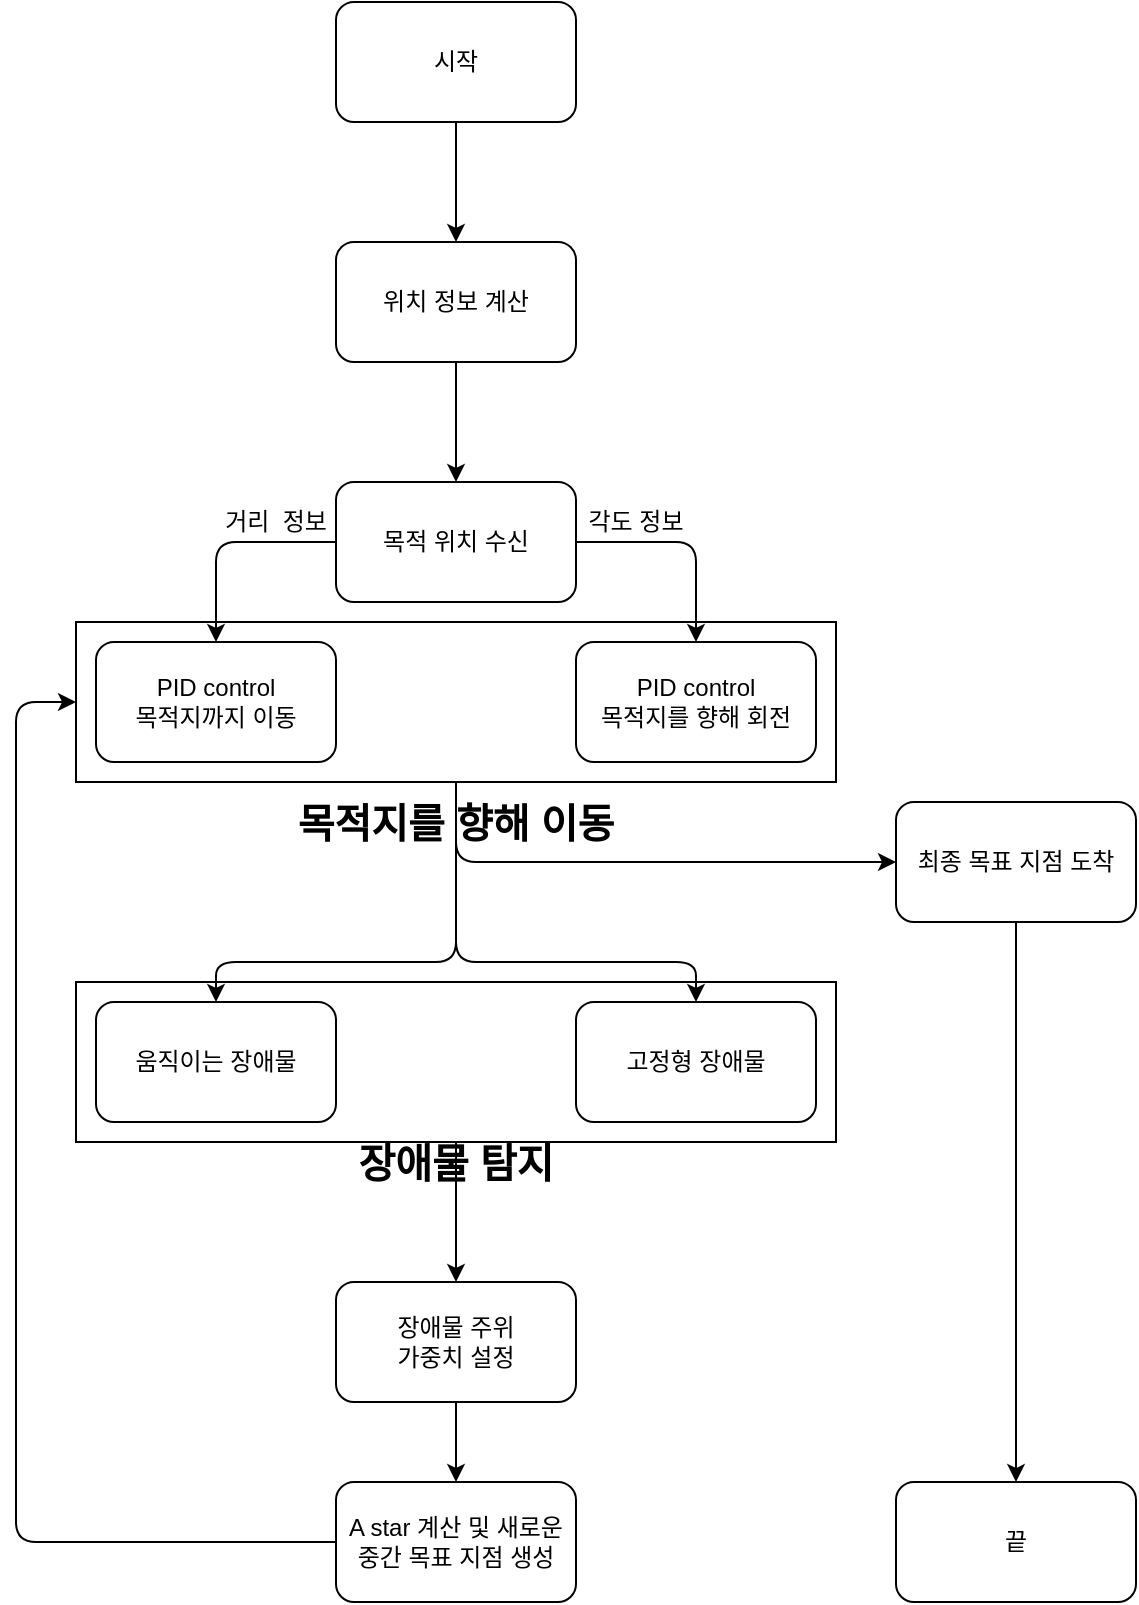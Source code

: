<mxfile version="14.9.9" type="device"><diagram id="4R_p3W8fBPm_YJFP4X45" name="Page-1"><mxGraphModel dx="1183" dy="695" grid="0" gridSize="10" guides="1" tooltips="1" connect="1" arrows="1" fold="1" page="1" pageScale="1" pageWidth="827" pageHeight="1169" math="0" shadow="0"><root><mxCell id="0"/><mxCell id="1" parent="0"/><mxCell id="O2zprREQKijT3qovyyNp-9" value="" style="edgeStyle=orthogonalEdgeStyle;rounded=0;orthogonalLoop=1;jettySize=auto;html=1;" edge="1" parent="1" source="O2zprREQKijT3qovyyNp-1" target="O2zprREQKijT3qovyyNp-2"><mxGeometry relative="1" as="geometry"/></mxCell><mxCell id="O2zprREQKijT3qovyyNp-1" value="시작" style="rounded=1;whiteSpace=wrap;html=1;" vertex="1" parent="1"><mxGeometry x="360" y="50" width="120" height="60" as="geometry"/></mxCell><mxCell id="O2zprREQKijT3qovyyNp-8" value="" style="edgeStyle=orthogonalEdgeStyle;rounded=0;orthogonalLoop=1;jettySize=auto;html=1;" edge="1" parent="1" source="O2zprREQKijT3qovyyNp-2" target="O2zprREQKijT3qovyyNp-3"><mxGeometry relative="1" as="geometry"/></mxCell><mxCell id="O2zprREQKijT3qovyyNp-2" value="위치 정보 계산" style="rounded=1;whiteSpace=wrap;html=1;" vertex="1" parent="1"><mxGeometry x="360" y="170" width="120" height="60" as="geometry"/></mxCell><mxCell id="O2zprREQKijT3qovyyNp-3" value="목적 위치 수신" style="rounded=1;whiteSpace=wrap;html=1;" vertex="1" parent="1"><mxGeometry x="360" y="290" width="120" height="60" as="geometry"/></mxCell><mxCell id="O2zprREQKijT3qovyyNp-4" value="PID control&lt;br&gt;목적지까지 이동" style="rounded=1;whiteSpace=wrap;html=1;" vertex="1" parent="1"><mxGeometry x="240" y="370" width="120" height="60" as="geometry"/></mxCell><mxCell id="O2zprREQKijT3qovyyNp-5" value="&lt;span&gt;PID control&lt;br&gt;목적지를 향해 회전&lt;br&gt;&lt;/span&gt;" style="rounded=1;whiteSpace=wrap;html=1;" vertex="1" parent="1"><mxGeometry x="480" y="370" width="120" height="60" as="geometry"/></mxCell><mxCell id="O2zprREQKijT3qovyyNp-6" value="" style="endArrow=classic;html=1;exitX=0;exitY=0.5;exitDx=0;exitDy=0;entryX=0.5;entryY=0;entryDx=0;entryDy=0;" edge="1" parent="1" source="O2zprREQKijT3qovyyNp-3" target="O2zprREQKijT3qovyyNp-4"><mxGeometry width="50" height="50" relative="1" as="geometry"><mxPoint x="380" y="400" as="sourcePoint"/><mxPoint x="430" y="350" as="targetPoint"/><Array as="points"><mxPoint x="300" y="320"/></Array></mxGeometry></mxCell><mxCell id="O2zprREQKijT3qovyyNp-7" value="" style="endArrow=classic;html=1;exitX=1;exitY=0.5;exitDx=0;exitDy=0;entryX=0.5;entryY=0;entryDx=0;entryDy=0;" edge="1" parent="1" source="O2zprREQKijT3qovyyNp-3" target="O2zprREQKijT3qovyyNp-5"><mxGeometry width="50" height="50" relative="1" as="geometry"><mxPoint x="380" y="400" as="sourcePoint"/><mxPoint x="430" y="350" as="targetPoint"/><Array as="points"><mxPoint x="540" y="320"/></Array></mxGeometry></mxCell><mxCell id="O2zprREQKijT3qovyyNp-10" value="거리&amp;nbsp; 정보" style="text;html=1;strokeColor=none;fillColor=none;align=center;verticalAlign=middle;whiteSpace=wrap;rounded=0;" vertex="1" parent="1"><mxGeometry x="300" y="300" width="60" height="20" as="geometry"/></mxCell><mxCell id="O2zprREQKijT3qovyyNp-11" value="각도 정보" style="text;html=1;strokeColor=none;fillColor=none;align=center;verticalAlign=middle;whiteSpace=wrap;rounded=0;" vertex="1" parent="1"><mxGeometry x="480" y="300" width="60" height="20" as="geometry"/></mxCell><mxCell id="O2zprREQKijT3qovyyNp-12" value="" style="rounded=0;whiteSpace=wrap;html=1;fillColor=none;" vertex="1" parent="1"><mxGeometry x="230" y="360" width="380" height="80" as="geometry"/></mxCell><mxCell id="O2zprREQKijT3qovyyNp-13" value="&lt;font style=&quot;font-size: 20px&quot;&gt;&lt;b&gt;목적지를 향해 이동&lt;/b&gt;&lt;/font&gt;" style="text;html=1;strokeColor=none;fillColor=none;align=center;verticalAlign=middle;whiteSpace=wrap;rounded=0;" vertex="1" parent="1"><mxGeometry x="331" y="450" width="178" height="20" as="geometry"/></mxCell><mxCell id="O2zprREQKijT3qovyyNp-15" value="움직이는 장애물" style="rounded=1;whiteSpace=wrap;html=1;fillColor=none;" vertex="1" parent="1"><mxGeometry x="240" y="550" width="120" height="60" as="geometry"/></mxCell><mxCell id="O2zprREQKijT3qovyyNp-16" value="고정형 장애물" style="rounded=1;whiteSpace=wrap;html=1;fillColor=none;" vertex="1" parent="1"><mxGeometry x="480" y="550" width="120" height="60" as="geometry"/></mxCell><mxCell id="O2zprREQKijT3qovyyNp-17" value="" style="endArrow=classic;html=1;entryX=0.5;entryY=0;entryDx=0;entryDy=0;" edge="1" parent="1" target="O2zprREQKijT3qovyyNp-15"><mxGeometry width="50" height="50" relative="1" as="geometry"><mxPoint x="420" y="440" as="sourcePoint"/><mxPoint x="430" y="640" as="targetPoint"/><Array as="points"><mxPoint x="420" y="530"/><mxPoint x="300" y="530"/></Array></mxGeometry></mxCell><mxCell id="O2zprREQKijT3qovyyNp-18" value="" style="endArrow=classic;html=1;entryX=0.5;entryY=0;entryDx=0;entryDy=0;exitX=0.5;exitY=1;exitDx=0;exitDy=0;" edge="1" parent="1" source="O2zprREQKijT3qovyyNp-12" target="O2zprREQKijT3qovyyNp-16"><mxGeometry width="50" height="50" relative="1" as="geometry"><mxPoint x="420" y="480" as="sourcePoint"/><mxPoint x="430" y="640" as="targetPoint"/><Array as="points"><mxPoint x="420" y="530"/><mxPoint x="540" y="530"/></Array></mxGeometry></mxCell><mxCell id="O2zprREQKijT3qovyyNp-22" value="" style="edgeStyle=orthogonalEdgeStyle;rounded=0;orthogonalLoop=1;jettySize=auto;html=1;" edge="1" parent="1" source="O2zprREQKijT3qovyyNp-19" target="O2zprREQKijT3qovyyNp-21"><mxGeometry relative="1" as="geometry"/></mxCell><mxCell id="O2zprREQKijT3qovyyNp-19" value="" style="rounded=0;whiteSpace=wrap;html=1;fillColor=none;" vertex="1" parent="1"><mxGeometry x="230" y="540" width="380" height="80" as="geometry"/></mxCell><mxCell id="O2zprREQKijT3qovyyNp-24" value="" style="edgeStyle=orthogonalEdgeStyle;rounded=0;orthogonalLoop=1;jettySize=auto;html=1;" edge="1" parent="1" source="O2zprREQKijT3qovyyNp-21" target="O2zprREQKijT3qovyyNp-23"><mxGeometry relative="1" as="geometry"/></mxCell><mxCell id="O2zprREQKijT3qovyyNp-21" value="장애물 주위&lt;br&gt;가중치 설정" style="rounded=1;whiteSpace=wrap;html=1;fillColor=none;" vertex="1" parent="1"><mxGeometry x="360" y="690" width="120" height="60" as="geometry"/></mxCell><mxCell id="O2zprREQKijT3qovyyNp-23" value="A star 계산 및 새로운 중간 목표 지점 생성" style="rounded=1;whiteSpace=wrap;html=1;fillColor=none;" vertex="1" parent="1"><mxGeometry x="360" y="790" width="120" height="60" as="geometry"/></mxCell><mxCell id="O2zprREQKijT3qovyyNp-25" value="" style="endArrow=classic;html=1;exitX=0;exitY=0.5;exitDx=0;exitDy=0;entryX=0;entryY=0.5;entryDx=0;entryDy=0;" edge="1" parent="1" source="O2zprREQKijT3qovyyNp-23" target="O2zprREQKijT3qovyyNp-12"><mxGeometry width="50" height="50" relative="1" as="geometry"><mxPoint x="380" y="650" as="sourcePoint"/><mxPoint x="430" y="600" as="targetPoint"/><Array as="points"><mxPoint x="200" y="820"/><mxPoint x="200" y="400"/></Array></mxGeometry></mxCell><mxCell id="O2zprREQKijT3qovyyNp-26" value="" style="endArrow=classic;html=1;" edge="1" parent="1"><mxGeometry width="50" height="50" relative="1" as="geometry"><mxPoint x="420" y="440" as="sourcePoint"/><mxPoint x="640" y="480" as="targetPoint"/><Array as="points"><mxPoint x="420" y="480"/></Array></mxGeometry></mxCell><mxCell id="O2zprREQKijT3qovyyNp-30" style="edgeStyle=orthogonalEdgeStyle;rounded=0;orthogonalLoop=1;jettySize=auto;html=1;entryX=0.5;entryY=0;entryDx=0;entryDy=0;" edge="1" parent="1" source="O2zprREQKijT3qovyyNp-27" target="O2zprREQKijT3qovyyNp-29"><mxGeometry relative="1" as="geometry"/></mxCell><mxCell id="O2zprREQKijT3qovyyNp-27" value="최종 목표 지점 도착" style="rounded=1;whiteSpace=wrap;html=1;" vertex="1" parent="1"><mxGeometry x="640" y="450" width="120" height="60" as="geometry"/></mxCell><mxCell id="O2zprREQKijT3qovyyNp-29" value="끝" style="rounded=1;whiteSpace=wrap;html=1;" vertex="1" parent="1"><mxGeometry x="640" y="790" width="120" height="60" as="geometry"/></mxCell><mxCell id="O2zprREQKijT3qovyyNp-31" value="&lt;font style=&quot;font-size: 20px&quot;&gt;&lt;b&gt;장애물 탐지&lt;/b&gt;&lt;/font&gt;" style="text;html=1;strokeColor=none;fillColor=none;align=center;verticalAlign=middle;whiteSpace=wrap;rounded=0;" vertex="1" parent="1"><mxGeometry x="331" y="620" width="178" height="20" as="geometry"/></mxCell></root></mxGraphModel></diagram></mxfile>